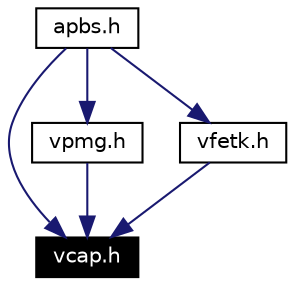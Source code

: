 digraph inheritance
{
  Node140 [shape="box",label="vcap.h",fontsize=10,height=0.2,width=0.4,fontname="Helvetica",color="black",style="filled" fontcolor="white"];
  Node141 -> Node140 [color="midnightblue",fontsize=10,style="solid",fontname="Helvetica"];
  Node141 [shape="box",label="vpmg.h",fontsize=10,height=0.2,width=0.4,fontname="Helvetica",color="black",URL="$vpmg_8h.html"];
  Node142 -> Node141 [color="midnightblue",fontsize=10,style="solid",fontname="Helvetica"];
  Node142 [shape="box",label="apbs.h",fontsize=10,height=0.2,width=0.4,fontname="Helvetica",color="black",URL="$apbs_8h.html"];
  Node144 -> Node140 [color="midnightblue",fontsize=10,style="solid",fontname="Helvetica"];
  Node144 [shape="box",label="vfetk.h",fontsize=10,height=0.2,width=0.4,fontname="Helvetica",color="black",URL="$vfetk_8h.html"];
  Node142 -> Node144 [color="midnightblue",fontsize=10,style="solid",fontname="Helvetica"];
  Node142 -> Node140 [color="midnightblue",fontsize=10,style="solid",fontname="Helvetica"];
}
